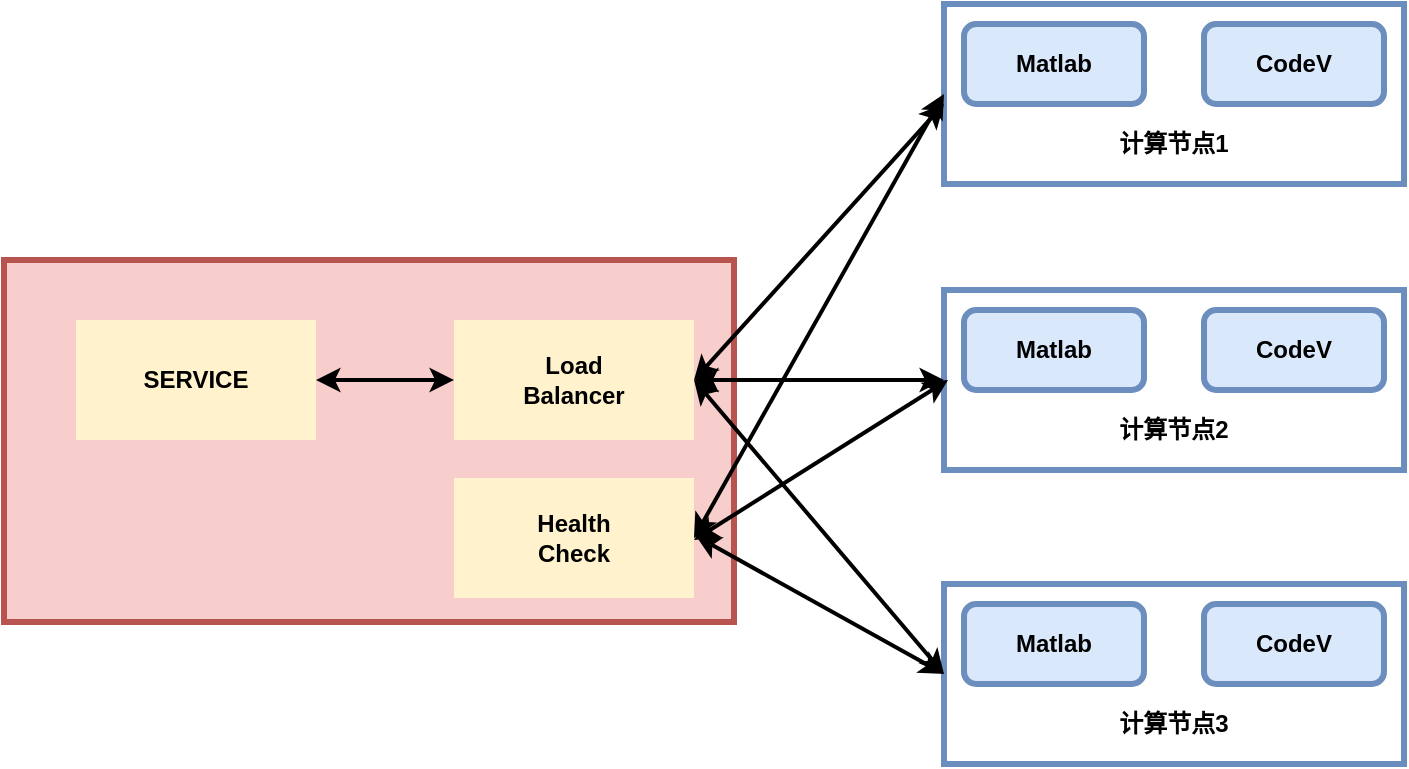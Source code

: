 <mxfile version="14.8.2" type="github">
  <diagram id="WEavagxoX7mWQo-rN5Ej" name="Page-1">
    <mxGraphModel dx="1102" dy="582" grid="0" gridSize="10" guides="1" tooltips="1" connect="1" arrows="1" fold="1" page="1" pageScale="1" pageWidth="827" pageHeight="1169" math="0" shadow="0">
      <root>
        <mxCell id="0" />
        <mxCell id="1" parent="0" />
        <mxCell id="meVRYA2Hp27yC9P9ZgB7-4" value="" style="rounded=0;whiteSpace=wrap;html=1;strokeColor=#6c8ebf;fillColor=none;strokeWidth=3;" parent="1" vertex="1">
          <mxGeometry x="529" y="151" width="230" height="90" as="geometry" />
        </mxCell>
        <mxCell id="meVRYA2Hp27yC9P9ZgB7-5" value="&lt;b&gt;Matlab&lt;/b&gt;" style="rounded=1;whiteSpace=wrap;html=1;strokeColor=#6c8ebf;fillColor=#dae8fc;strokeWidth=3;" parent="1" vertex="1">
          <mxGeometry x="539" y="161" width="90" height="40" as="geometry" />
        </mxCell>
        <mxCell id="meVRYA2Hp27yC9P9ZgB7-6" value="&lt;b&gt;CodeV&lt;/b&gt;" style="rounded=1;whiteSpace=wrap;html=1;strokeColor=#6c8ebf;fillColor=#dae8fc;strokeWidth=3;" parent="1" vertex="1">
          <mxGeometry x="659" y="161" width="90" height="40" as="geometry" />
        </mxCell>
        <mxCell id="meVRYA2Hp27yC9P9ZgB7-13" value="&lt;b&gt;计算节点1&lt;/b&gt;" style="text;html=1;strokeColor=none;fillColor=none;align=center;verticalAlign=middle;whiteSpace=wrap;rounded=0;" parent="1" vertex="1">
          <mxGeometry x="604" y="211" width="80" height="20" as="geometry" />
        </mxCell>
        <mxCell id="meVRYA2Hp27yC9P9ZgB7-14" value="" style="rounded=0;whiteSpace=wrap;html=1;strokeColor=#6c8ebf;fillColor=none;strokeWidth=3;" parent="1" vertex="1">
          <mxGeometry x="529" y="294" width="230" height="90" as="geometry" />
        </mxCell>
        <mxCell id="meVRYA2Hp27yC9P9ZgB7-15" value="&lt;b&gt;Matlab&lt;/b&gt;" style="rounded=1;whiteSpace=wrap;html=1;strokeColor=#6c8ebf;fillColor=#dae8fc;strokeWidth=3;" parent="1" vertex="1">
          <mxGeometry x="539" y="304" width="90" height="40" as="geometry" />
        </mxCell>
        <mxCell id="meVRYA2Hp27yC9P9ZgB7-16" value="&lt;b&gt;CodeV&lt;/b&gt;" style="rounded=1;whiteSpace=wrap;html=1;strokeColor=#6c8ebf;fillColor=#dae8fc;strokeWidth=3;" parent="1" vertex="1">
          <mxGeometry x="659" y="304" width="90" height="40" as="geometry" />
        </mxCell>
        <mxCell id="meVRYA2Hp27yC9P9ZgB7-17" value="&lt;b&gt;计算节点2&lt;/b&gt;" style="text;html=1;strokeColor=none;fillColor=none;align=center;verticalAlign=middle;whiteSpace=wrap;rounded=0;" parent="1" vertex="1">
          <mxGeometry x="604" y="354" width="80" height="20" as="geometry" />
        </mxCell>
        <mxCell id="meVRYA2Hp27yC9P9ZgB7-18" value="" style="rounded=0;whiteSpace=wrap;html=1;strokeColor=#6c8ebf;fillColor=none;strokeWidth=3;" parent="1" vertex="1">
          <mxGeometry x="529" y="441" width="230" height="90" as="geometry" />
        </mxCell>
        <mxCell id="meVRYA2Hp27yC9P9ZgB7-19" value="&lt;b&gt;Matlab&lt;/b&gt;" style="rounded=1;whiteSpace=wrap;html=1;strokeColor=#6c8ebf;fillColor=#dae8fc;strokeWidth=3;" parent="1" vertex="1">
          <mxGeometry x="539" y="451" width="90" height="40" as="geometry" />
        </mxCell>
        <mxCell id="meVRYA2Hp27yC9P9ZgB7-20" value="&lt;b&gt;CodeV&lt;/b&gt;" style="rounded=1;whiteSpace=wrap;html=1;strokeColor=#6c8ebf;fillColor=#dae8fc;strokeWidth=3;" parent="1" vertex="1">
          <mxGeometry x="659" y="451" width="90" height="40" as="geometry" />
        </mxCell>
        <mxCell id="meVRYA2Hp27yC9P9ZgB7-21" value="&lt;b&gt;计算节点3&lt;/b&gt;" style="text;html=1;strokeColor=none;fillColor=none;align=center;verticalAlign=middle;whiteSpace=wrap;rounded=0;" parent="1" vertex="1">
          <mxGeometry x="604" y="501" width="80" height="20" as="geometry" />
        </mxCell>
        <mxCell id="meVRYA2Hp27yC9P9ZgB7-23" value="" style="rounded=0;whiteSpace=wrap;html=1;fillColor=#f8cecc;strokeColor=#b85450;strokeWidth=3;" parent="1" vertex="1">
          <mxGeometry x="59" y="279" width="365" height="181" as="geometry" />
        </mxCell>
        <mxCell id="meVRYA2Hp27yC9P9ZgB7-40" value="" style="endArrow=classic;startArrow=classic;html=1;strokeWidth=2;" parent="1" edge="1">
          <mxGeometry width="50" height="50" relative="1" as="geometry">
            <mxPoint x="404" y="339" as="sourcePoint" />
            <mxPoint x="529" y="201" as="targetPoint" />
          </mxGeometry>
        </mxCell>
        <mxCell id="meVRYA2Hp27yC9P9ZgB7-41" value="" style="endArrow=classic;startArrow=classic;html=1;entryX=0;entryY=0.5;entryDx=0;entryDy=0;strokeWidth=2;" parent="1" source="oA13TZCjE6WFTzmoztiy-2" target="meVRYA2Hp27yC9P9ZgB7-14" edge="1">
          <mxGeometry width="50" height="50" relative="1" as="geometry">
            <mxPoint x="339" y="336" as="sourcePoint" />
            <mxPoint x="539" y="211" as="targetPoint" />
          </mxGeometry>
        </mxCell>
        <mxCell id="meVRYA2Hp27yC9P9ZgB7-42" value="" style="endArrow=classic;startArrow=classic;html=1;exitX=1;exitY=0.5;exitDx=0;exitDy=0;entryX=0;entryY=0.5;entryDx=0;entryDy=0;strokeWidth=2;" parent="1" source="oA13TZCjE6WFTzmoztiy-2" target="meVRYA2Hp27yC9P9ZgB7-18" edge="1">
          <mxGeometry width="50" height="50" relative="1" as="geometry">
            <mxPoint x="339" y="336" as="sourcePoint" />
            <mxPoint x="539" y="211" as="targetPoint" />
          </mxGeometry>
        </mxCell>
        <mxCell id="oA13TZCjE6WFTzmoztiy-2" value="&lt;b&gt;Load&lt;br&gt;Balancer&lt;/b&gt;" style="rounded=0;whiteSpace=wrap;html=1;fillColor=#fff2cc;strokeColor=none;strokeWidth=2;" parent="1" vertex="1">
          <mxGeometry x="284" y="309" width="120" height="60" as="geometry" />
        </mxCell>
        <mxCell id="8yhp9PqvoATfaGP5DkHy-1" value="&lt;b&gt;Health&lt;br&gt;Check&lt;/b&gt;" style="rounded=0;whiteSpace=wrap;html=1;fillColor=#fff2cc;strokeColor=none;strokeWidth=2;" vertex="1" parent="1">
          <mxGeometry x="284" y="388" width="120" height="60" as="geometry" />
        </mxCell>
        <mxCell id="8yhp9PqvoATfaGP5DkHy-2" value="" style="endArrow=classic;startArrow=classic;html=1;strokeWidth=2;exitX=1;exitY=0.5;exitDx=0;exitDy=0;entryX=0;entryY=0.5;entryDx=0;entryDy=0;" edge="1" parent="1" source="8yhp9PqvoATfaGP5DkHy-1" target="meVRYA2Hp27yC9P9ZgB7-4">
          <mxGeometry width="50" height="50" relative="1" as="geometry">
            <mxPoint x="414" y="349" as="sourcePoint" />
            <mxPoint x="523" y="204" as="targetPoint" />
          </mxGeometry>
        </mxCell>
        <mxCell id="8yhp9PqvoATfaGP5DkHy-3" value="" style="endArrow=classic;startArrow=classic;html=1;strokeWidth=2;" edge="1" parent="1">
          <mxGeometry width="50" height="50" relative="1" as="geometry">
            <mxPoint x="404" y="419" as="sourcePoint" />
            <mxPoint x="531" y="339" as="targetPoint" />
          </mxGeometry>
        </mxCell>
        <mxCell id="8yhp9PqvoATfaGP5DkHy-4" value="" style="endArrow=classic;startArrow=classic;html=1;strokeWidth=2;entryX=0;entryY=0.5;entryDx=0;entryDy=0;" edge="1" parent="1" target="meVRYA2Hp27yC9P9ZgB7-18">
          <mxGeometry width="50" height="50" relative="1" as="geometry">
            <mxPoint x="405" y="417" as="sourcePoint" />
            <mxPoint x="542" y="349" as="targetPoint" />
          </mxGeometry>
        </mxCell>
        <mxCell id="8yhp9PqvoATfaGP5DkHy-5" value="&lt;b&gt;SERVICE&lt;/b&gt;" style="rounded=0;whiteSpace=wrap;html=1;fillColor=#fff2cc;strokeColor=none;strokeWidth=2;" vertex="1" parent="1">
          <mxGeometry x="95" y="309" width="120" height="60" as="geometry" />
        </mxCell>
        <mxCell id="8yhp9PqvoATfaGP5DkHy-6" value="" style="endArrow=classic;startArrow=classic;html=1;entryX=0;entryY=0.5;entryDx=0;entryDy=0;strokeWidth=2;exitX=1;exitY=0.5;exitDx=0;exitDy=0;" edge="1" parent="1" source="8yhp9PqvoATfaGP5DkHy-5" target="oA13TZCjE6WFTzmoztiy-2">
          <mxGeometry width="50" height="50" relative="1" as="geometry">
            <mxPoint x="208" y="339" as="sourcePoint" />
            <mxPoint x="338" y="338.5" as="targetPoint" />
          </mxGeometry>
        </mxCell>
      </root>
    </mxGraphModel>
  </diagram>
</mxfile>
